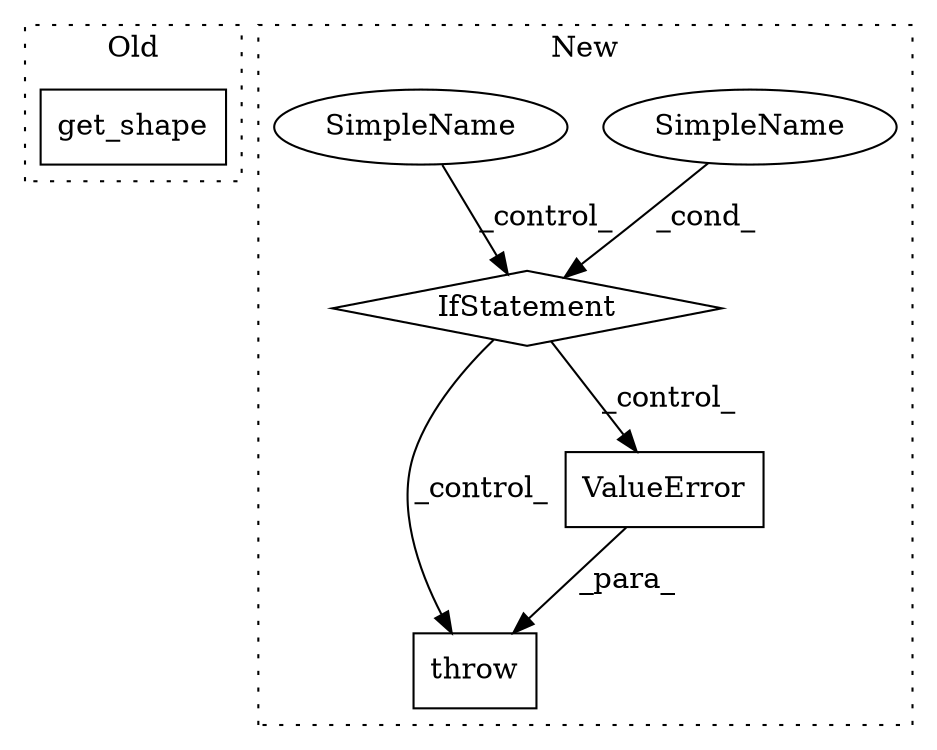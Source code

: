 digraph G {
subgraph cluster0 {
1 [label="get_shape" a="32" s="6634,6653" l="10,1" shape="box"];
label = "Old";
style="dotted";
}
subgraph cluster1 {
2 [label="throw" a="53" s="7080" l="6" shape="box"];
3 [label="ValueError" a="32" s="7086,7230" l="11,1" shape="box"];
4 [label="SimpleName" a="42" s="" l="" shape="ellipse"];
5 [label="IfStatement" a="25" s="7022,7038" l="4,2" shape="diamond"];
6 [label="SimpleName" a="42" s="" l="" shape="ellipse"];
label = "New";
style="dotted";
}
3 -> 2 [label="_para_"];
4 -> 5 [label="_cond_"];
5 -> 3 [label="_control_"];
5 -> 2 [label="_control_"];
6 -> 5 [label="_control_"];
}